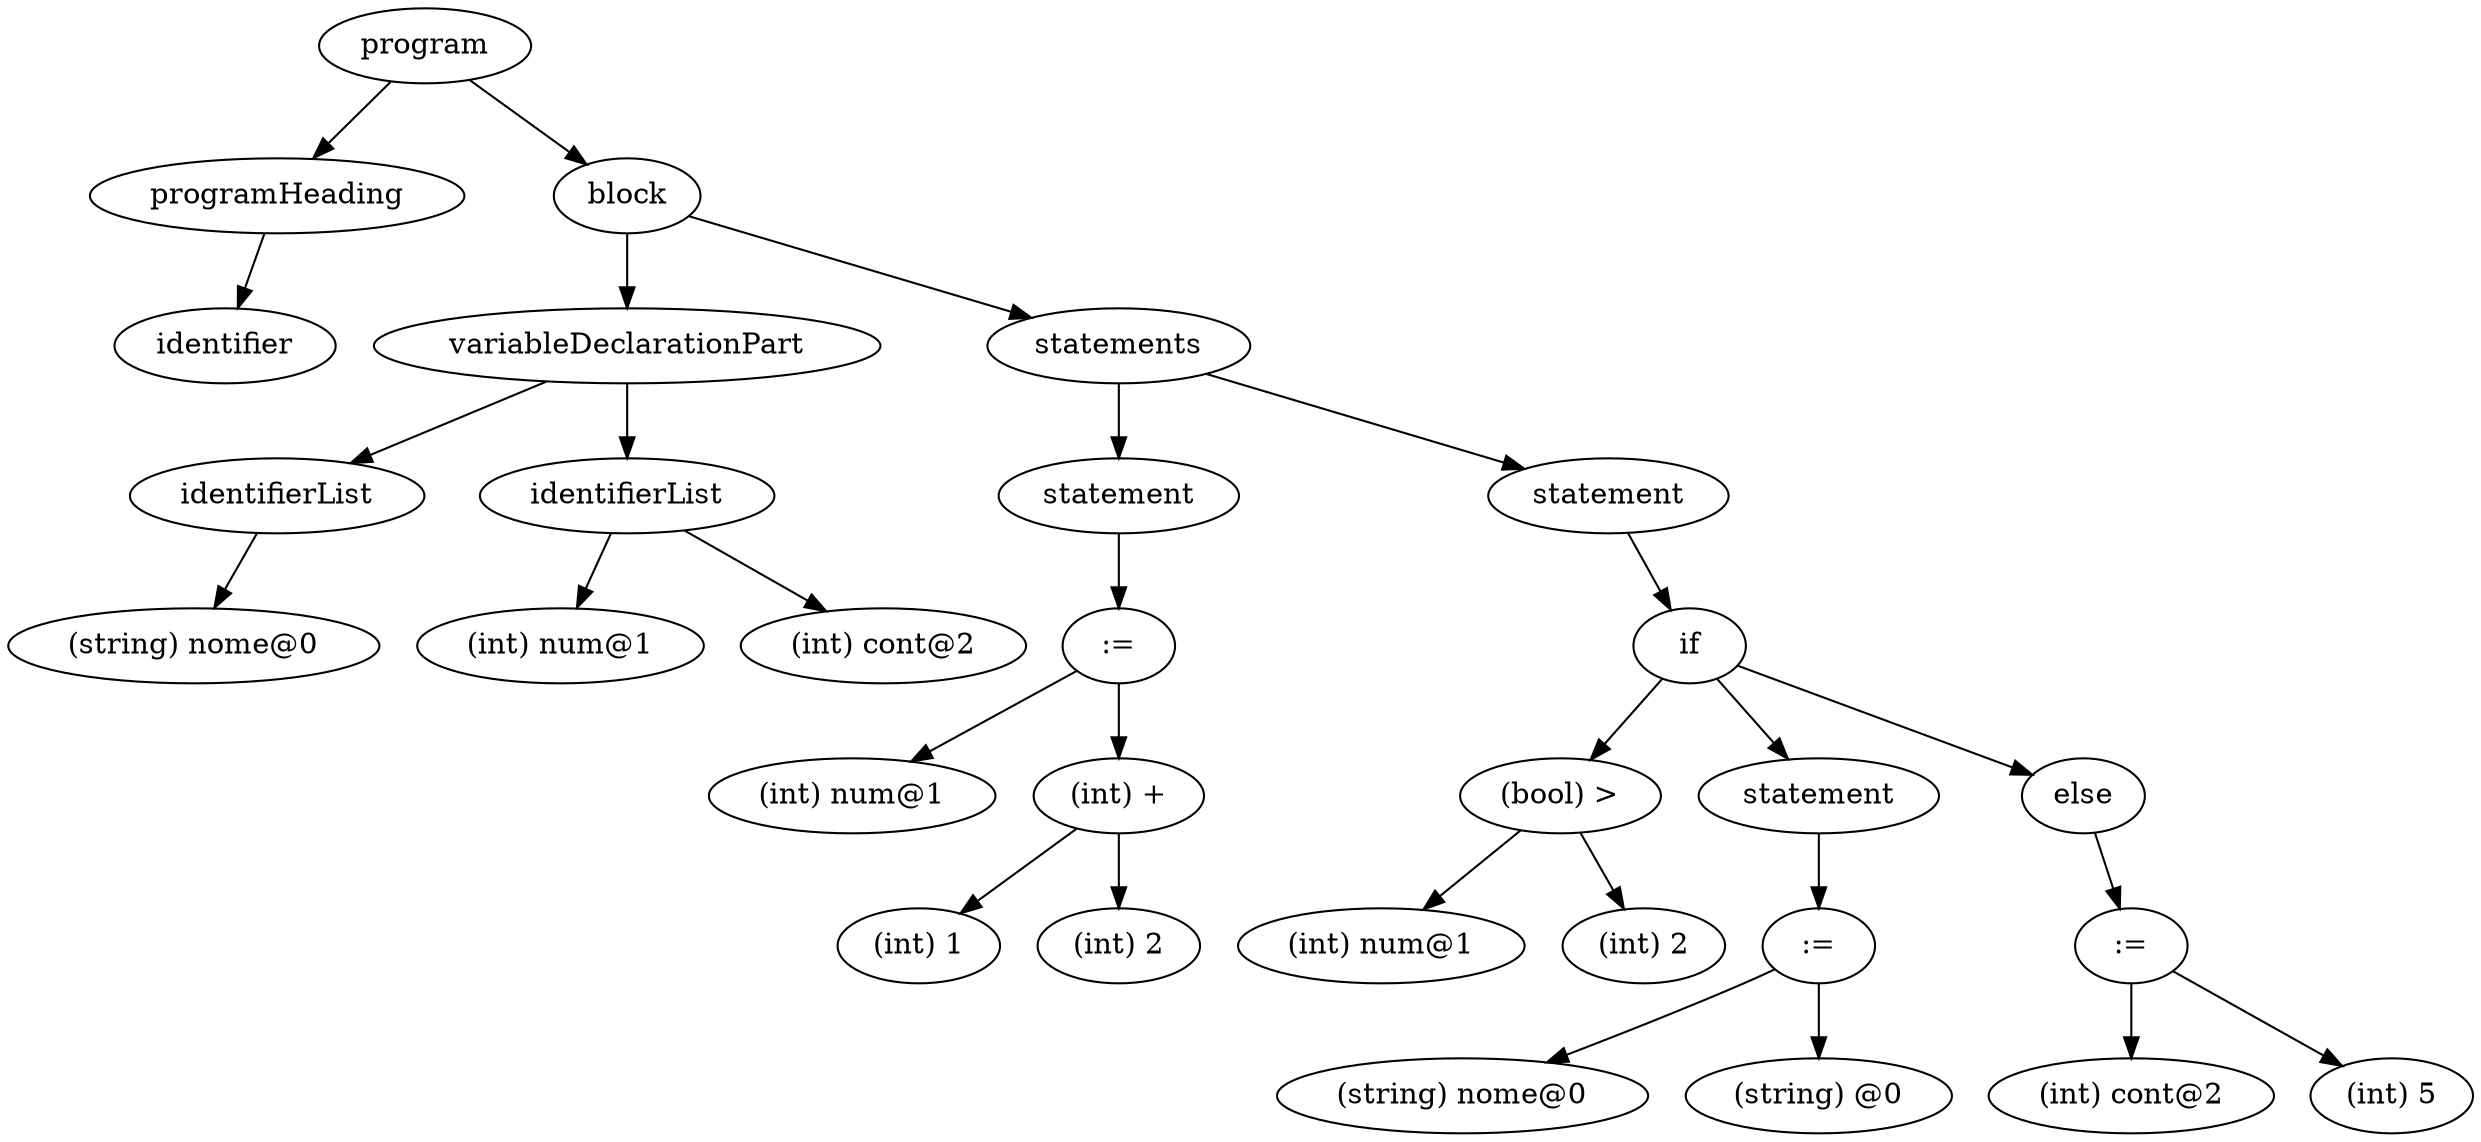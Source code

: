digraph {
graph [ordering="out"];
node0[label="program"];
node1[label="programHeading"];
node2[label="identifier"];
node1 -> node2;
node0 -> node1;
node3[label="block"];
node4[label="variableDeclarationPart"];
node5[label="identifierList"];
node6[label="(string) nome@0"];
node5 -> node6;
node4 -> node5;
node7[label="identifierList"];
node8[label="(int) num@1"];
node7 -> node8;
node9[label="(int) cont@2"];
node7 -> node9;
node4 -> node7;
node3 -> node4;
node10[label="statements"];
node11[label="statement"];
node12[label=":="];
node13[label="(int) num@1"];
node12 -> node13;
node14[label="(int) +"];
node15[label="(int) 1"];
node14 -> node15;
node16[label="(int) 2"];
node14 -> node16;
node12 -> node14;
node11 -> node12;
node10 -> node11;
node17[label="statement"];
node18[label="if"];
node19[label="(bool) >"];
node20[label="(int) num@1"];
node19 -> node20;
node21[label="(int) 2"];
node19 -> node21;
node18 -> node19;
node22[label="statement"];
node23[label=":="];
node24[label="(string) nome@0"];
node23 -> node24;
node25[label="(string) @0"];
node23 -> node25;
node22 -> node23;
node18 -> node22;
node26[label="else"];
node27[label=":="];
node28[label="(int) cont@2"];
node27 -> node28;
node29[label="(int) 5"];
node27 -> node29;
node26 -> node27;
node18 -> node26;
node17 -> node18;
node10 -> node17;
node3 -> node10;
node0 -> node3;
}
